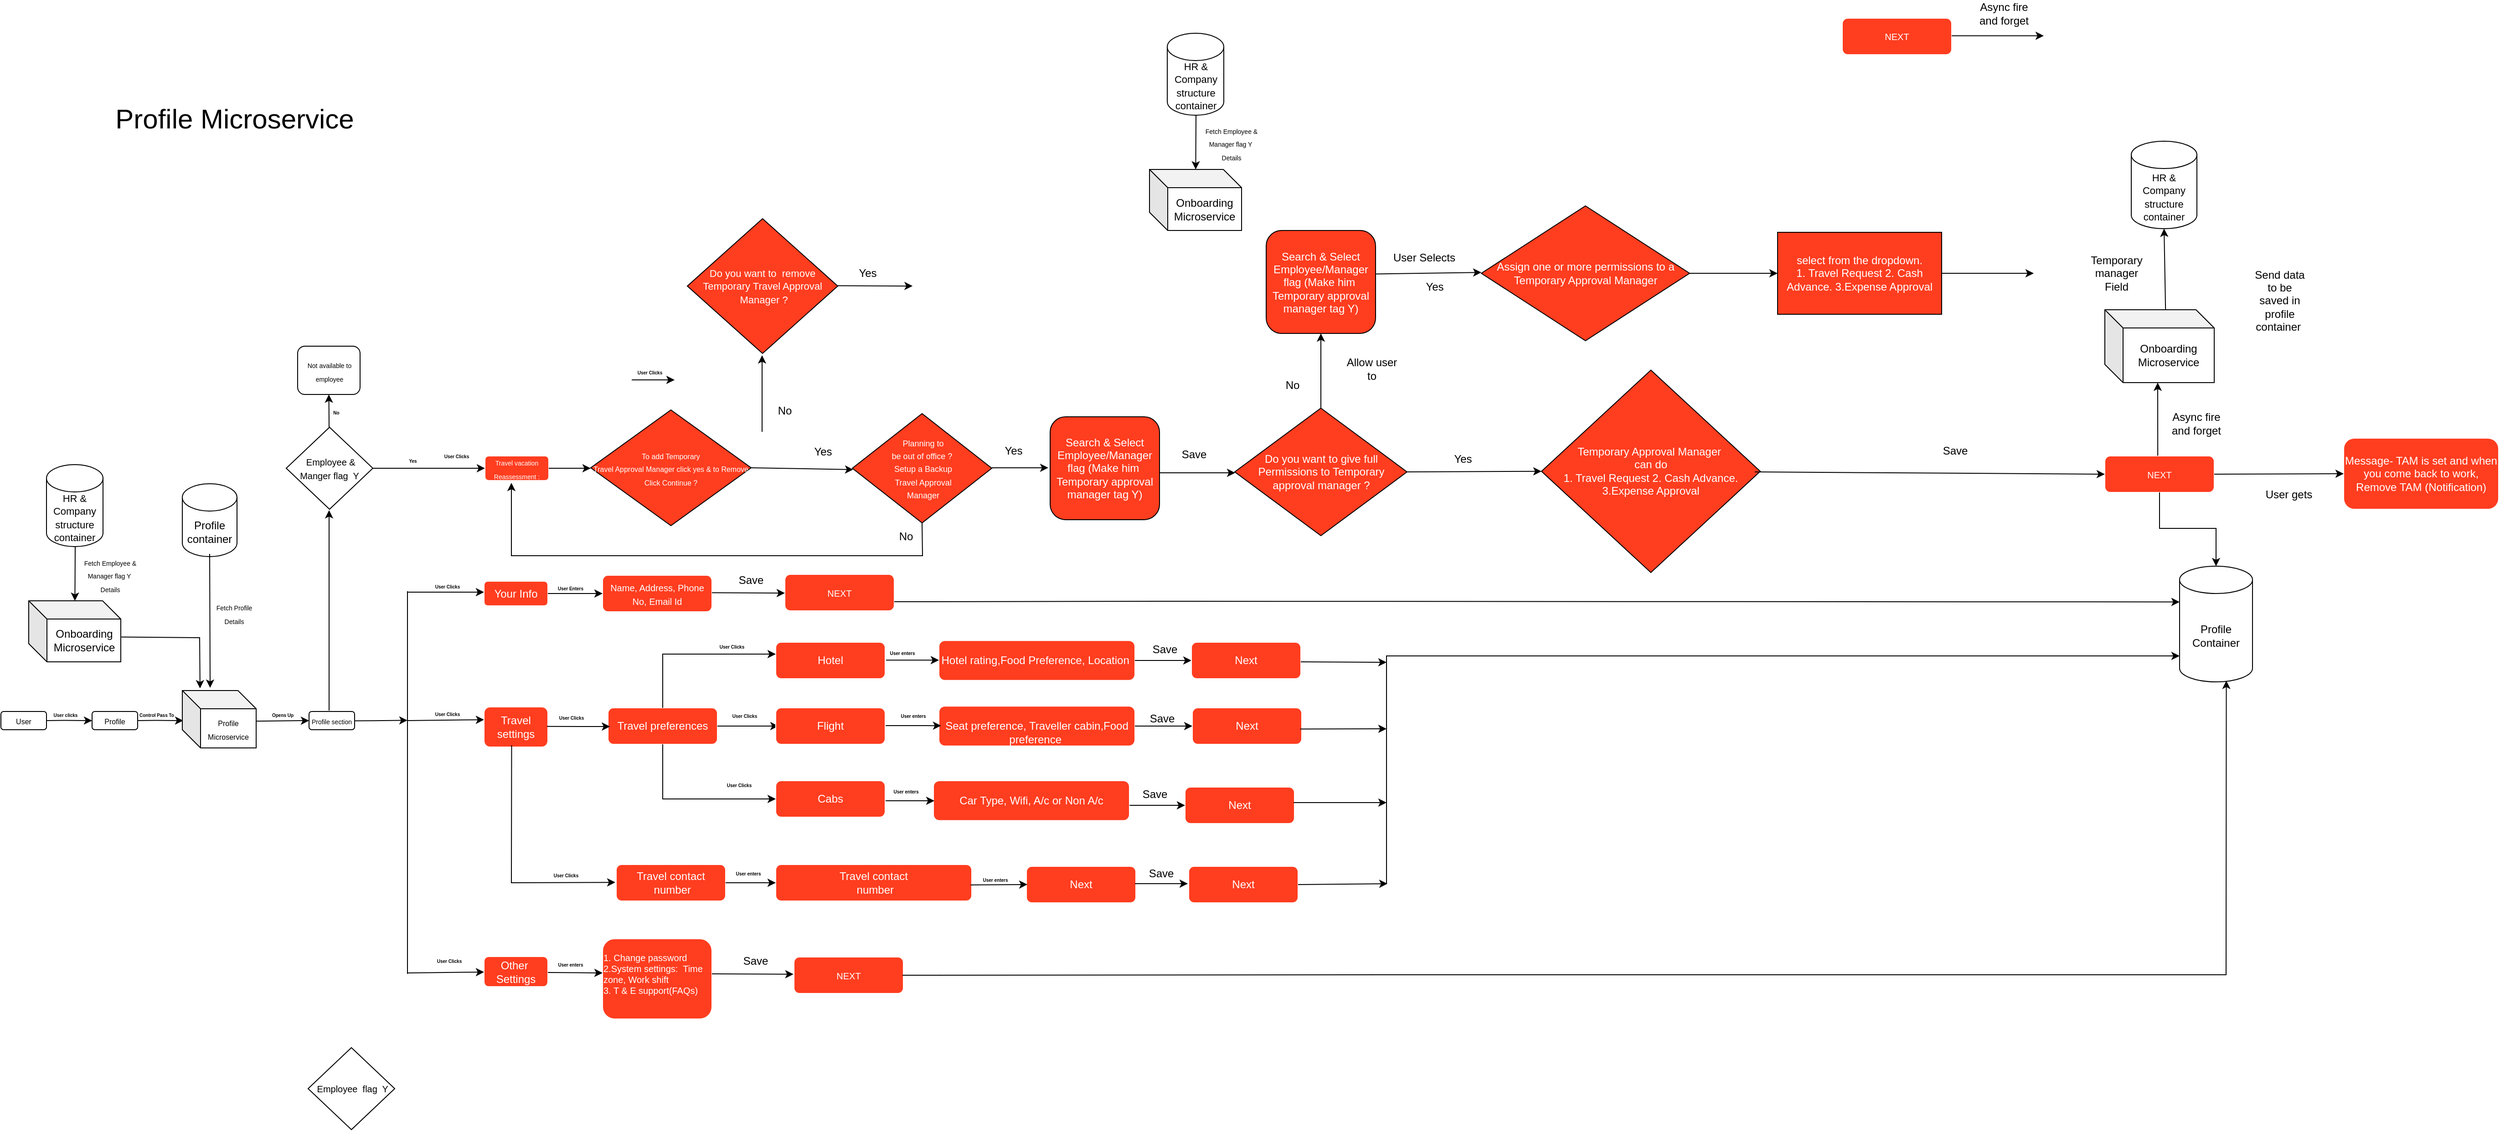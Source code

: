 <mxfile version="21.6.8" type="github">
  <diagram name="Profile Microservice" id="kIIdPjnJi_nFVVMe3VOr">
    <mxGraphModel dx="2823" dy="2486" grid="1" gridSize="10" guides="1" tooltips="1" connect="1" arrows="1" fold="1" page="1" pageScale="1" pageWidth="827" pageHeight="1169" math="0" shadow="0">
      <root>
        <mxCell id="0" />
        <mxCell id="1" parent="0" />
        <mxCell id="sCX7qENGcsBtxhSft7dQ-1" value="&lt;div style=&quot;&quot;&gt;&lt;span style=&quot;font-size: 8px; background-color: initial;&quot;&gt;User&lt;/span&gt;&lt;/div&gt;" style="rounded=1;whiteSpace=wrap;html=1;align=center;" parent="1" vertex="1">
          <mxGeometry x="20" y="721" width="50" height="20" as="geometry" />
        </mxCell>
        <mxCell id="sCX7qENGcsBtxhSft7dQ-2" value="" style="endArrow=classic;html=1;rounded=0;strokeWidth=1;" parent="1" edge="1">
          <mxGeometry width="50" height="50" relative="1" as="geometry">
            <mxPoint x="70" y="731" as="sourcePoint" />
            <mxPoint x="120" y="731" as="targetPoint" />
            <Array as="points">
              <mxPoint x="90" y="730.78" />
            </Array>
          </mxGeometry>
        </mxCell>
        <mxCell id="sCX7qENGcsBtxhSft7dQ-4" value="&lt;font style=&quot;font-size: 5px;&quot;&gt;&lt;b&gt;User clicks&lt;/b&gt;&lt;/font&gt;" style="text;html=1;strokeColor=none;fillColor=none;align=center;verticalAlign=middle;whiteSpace=wrap;rounded=0;" parent="1" vertex="1">
          <mxGeometry x="71" y="718" width="40" height="10" as="geometry" />
        </mxCell>
        <mxCell id="sCX7qENGcsBtxhSft7dQ-7" value="&lt;div style=&quot;&quot;&gt;&lt;span style=&quot;font-size: 8px;&quot;&gt;Profile&lt;/span&gt;&lt;/div&gt;" style="rounded=1;whiteSpace=wrap;html=1;align=center;" parent="1" vertex="1">
          <mxGeometry x="120" y="721" width="50" height="20" as="geometry" />
        </mxCell>
        <mxCell id="sCX7qENGcsBtxhSft7dQ-8" value="" style="endArrow=classic;html=1;rounded=0;strokeWidth=1;" parent="1" edge="1">
          <mxGeometry width="50" height="50" relative="1" as="geometry">
            <mxPoint x="170" y="731" as="sourcePoint" />
            <mxPoint x="220" y="731" as="targetPoint" />
            <Array as="points">
              <mxPoint x="190" y="730.78" />
            </Array>
          </mxGeometry>
        </mxCell>
        <mxCell id="sCX7qENGcsBtxhSft7dQ-9" value="&lt;span style=&quot;font-size: 5px;&quot;&gt;&lt;b&gt;Control Pass To&lt;/b&gt;&lt;/span&gt;" style="text;html=1;strokeColor=none;fillColor=none;align=center;verticalAlign=middle;whiteSpace=wrap;rounded=0;" parent="1" vertex="1">
          <mxGeometry x="171" y="718" width="40" height="10" as="geometry" />
        </mxCell>
        <mxCell id="sCX7qENGcsBtxhSft7dQ-11" value="&lt;font style=&quot;font-size: 8px;&quot;&gt;Profile Microservice&lt;/font&gt;" style="shape=cube;whiteSpace=wrap;html=1;boundedLbl=1;backgroundOutline=1;darkOpacity=0.05;darkOpacity2=0.1;" parent="1" vertex="1">
          <mxGeometry x="219" y="698" width="81" height="63" as="geometry" />
        </mxCell>
        <mxCell id="sCX7qENGcsBtxhSft7dQ-14" value="" style="endArrow=classic;html=1;rounded=0;strokeWidth=1;entryX=0;entryY=0.5;entryDx=0;entryDy=0;" parent="1" target="sCX7qENGcsBtxhSft7dQ-18" edge="1">
          <mxGeometry width="50" height="50" relative="1" as="geometry">
            <mxPoint x="300" y="731.57" as="sourcePoint" />
            <mxPoint x="330" y="732" as="targetPoint" />
            <Array as="points">
              <mxPoint x="320" y="731.35" />
            </Array>
          </mxGeometry>
        </mxCell>
        <mxCell id="sCX7qENGcsBtxhSft7dQ-15" value="" style="endArrow=none;html=1;rounded=0;" parent="1" edge="1">
          <mxGeometry width="50" height="50" relative="1" as="geometry">
            <mxPoint x="466" y="1009" as="sourcePoint" />
            <mxPoint x="466" y="589" as="targetPoint" />
          </mxGeometry>
        </mxCell>
        <mxCell id="sCX7qENGcsBtxhSft7dQ-18" value="&lt;div style=&quot;&quot;&gt;&lt;font style=&quot;font-size: 7px;&quot;&gt;Profile section&lt;/font&gt;&lt;/div&gt;" style="rounded=1;whiteSpace=wrap;html=1;align=center;" parent="1" vertex="1">
          <mxGeometry x="358" y="721" width="50" height="20" as="geometry" />
        </mxCell>
        <mxCell id="sCX7qENGcsBtxhSft7dQ-20" value="&lt;span style=&quot;font-size: 5px;&quot;&gt;&lt;b&gt;Opens Up&amp;nbsp;&lt;/b&gt;&lt;/span&gt;" style="text;html=1;strokeColor=none;fillColor=none;align=center;verticalAlign=middle;whiteSpace=wrap;rounded=0;" parent="1" vertex="1">
          <mxGeometry x="310" y="713" width="40" height="20" as="geometry" />
        </mxCell>
        <mxCell id="sCX7qENGcsBtxhSft7dQ-21" value="" style="endArrow=classic;html=1;rounded=0;strokeWidth=1;entryX=0;entryY=0.5;entryDx=0;entryDy=0;" parent="1" edge="1">
          <mxGeometry width="50" height="50" relative="1" as="geometry">
            <mxPoint x="408" y="731.29" as="sourcePoint" />
            <mxPoint x="466" y="730.72" as="targetPoint" />
            <Array as="points">
              <mxPoint x="428" y="731.07" />
            </Array>
          </mxGeometry>
        </mxCell>
        <mxCell id="sCX7qENGcsBtxhSft7dQ-24" value="" style="endArrow=classic;html=1;rounded=0;" parent="1" edge="1">
          <mxGeometry width="50" height="50" relative="1" as="geometry">
            <mxPoint x="466" y="590" as="sourcePoint" />
            <mxPoint x="550" y="590" as="targetPoint" />
          </mxGeometry>
        </mxCell>
        <mxCell id="sCX7qENGcsBtxhSft7dQ-25" value="" style="endArrow=classic;html=1;rounded=0;" parent="1" edge="1">
          <mxGeometry width="50" height="50" relative="1" as="geometry">
            <mxPoint x="466" y="731" as="sourcePoint" />
            <mxPoint x="550" y="730" as="targetPoint" />
          </mxGeometry>
        </mxCell>
        <mxCell id="sCX7qENGcsBtxhSft7dQ-29" value="&lt;div style=&quot;text-align: left; font-size: 10px;&quot;&gt;&lt;div style=&quot;border-color: var(--border-color);&quot;&gt;&lt;font color=&quot;#ffffff&quot;&gt;1. Change password&lt;/font&gt;&lt;/div&gt;&lt;font style=&quot;border-color: var(--border-color); text-align: center; font-size: 10px;&quot; color=&quot;#ffffff&quot;&gt;&lt;div style=&quot;border-color: var(--border-color); text-align: left;&quot;&gt;&lt;span style=&quot;border-color: var(--border-color); background-color: initial;&quot;&gt;2.System settings:&amp;nbsp; Time zone, Work shift&lt;/span&gt;&lt;/div&gt;&lt;div style=&quot;border-color: var(--border-color); text-align: left;&quot;&gt;&lt;span style=&quot;border-color: var(--border-color); background-color: initial;&quot;&gt;3. T &amp;amp; E support(FAQs)&lt;/span&gt;&lt;/div&gt;&lt;div style=&quot;border-color: var(--border-color); text-align: left;&quot;&gt;&lt;br&gt;&lt;/div&gt;&lt;/font&gt;&lt;/div&gt;" style="rounded=1;whiteSpace=wrap;html=1;fillColor=#FF3D1F;strokeColor=#FFFFFF;" parent="1" vertex="1">
          <mxGeometry x="680" y="970.5" width="120" height="88" as="geometry" />
        </mxCell>
        <mxCell id="sCX7qENGcsBtxhSft7dQ-30" value="&lt;font style=&quot;font-size: 10px;&quot; color=&quot;#ffffff&quot;&gt;Name, Address, Phone No, Email Id&lt;/font&gt;" style="rounded=1;whiteSpace=wrap;html=1;fillColor=#FF3D1F;strokeColor=#FFFFFF;" parent="1" vertex="1">
          <mxGeometry x="680" y="571.5" width="120" height="40" as="geometry" />
        </mxCell>
        <mxCell id="sCX7qENGcsBtxhSft7dQ-33" value="&lt;font color=&quot;#ffffff&quot;&gt;Your Info&lt;/font&gt;" style="rounded=1;whiteSpace=wrap;html=1;fillColor=#FF3D1F;strokeColor=#FFFFFF;" parent="1" vertex="1">
          <mxGeometry x="550" y="578" width="70" height="27" as="geometry" />
        </mxCell>
        <mxCell id="sCX7qENGcsBtxhSft7dQ-37" value="&lt;font color=&quot;#ffffff&quot;&gt;Travel settings&lt;/font&gt;" style="rounded=1;whiteSpace=wrap;html=1;fillColor=#FF3D1F;strokeColor=#FFFFFF;" parent="1" vertex="1">
          <mxGeometry x="550" y="716" width="70" height="44" as="geometry" />
        </mxCell>
        <mxCell id="sCX7qENGcsBtxhSft7dQ-38" value="&lt;font color=&quot;#ffffff&quot;&gt;Other&amp;nbsp; Settings&lt;/font&gt;" style="rounded=1;whiteSpace=wrap;html=1;fillColor=#FF3D1F;strokeColor=#FFFFFF;" parent="1" vertex="1">
          <mxGeometry x="550" y="990" width="70" height="33" as="geometry" />
        </mxCell>
        <mxCell id="sCX7qENGcsBtxhSft7dQ-42" value="&lt;font style=&quot;font-size: 10px;&quot;&gt;&amp;nbsp;Employee &amp;amp; Manger flag&amp;nbsp; Y&lt;/font&gt;" style="rhombus;whiteSpace=wrap;html=1;fillColor=#FFFFFF;" parent="1" vertex="1">
          <mxGeometry x="333" y="409" width="95" height="90" as="geometry" />
        </mxCell>
        <mxCell id="sCX7qENGcsBtxhSft7dQ-48" value="" style="endArrow=classic;html=1;rounded=0;entryX=0;entryY=0.5;entryDx=0;entryDy=0;" parent="1" target="sCX7qENGcsBtxhSft7dQ-50" edge="1">
          <mxGeometry width="50" height="50" relative="1" as="geometry">
            <mxPoint x="428" y="454" as="sourcePoint" />
            <mxPoint x="522" y="454" as="targetPoint" />
          </mxGeometry>
        </mxCell>
        <mxCell id="sCX7qENGcsBtxhSft7dQ-49" value="&lt;font color=&quot;#ffffff&quot; style=&quot;font-size: 9px;&quot;&gt;&amp;nbsp;Planning to&lt;br&gt;be out of office ?&lt;br&gt;&amp;nbsp;Setup a Backup&lt;br&gt;&amp;nbsp;Travel Approval&lt;br&gt;&amp;nbsp;Manager&lt;/font&gt;" style="rhombus;whiteSpace=wrap;html=1;fillColor=#FF3D1F;" parent="1" vertex="1">
          <mxGeometry x="954" y="394" width="153" height="120" as="geometry" />
        </mxCell>
        <mxCell id="sCX7qENGcsBtxhSft7dQ-50" value="&lt;blockquote style=&quot;margin: 0 0 0 40px; border: none; padding: 0px;&quot;&gt;&lt;/blockquote&gt;&lt;font color=&quot;#ffffff&quot; style=&quot;font-size: 7px; background-color: rgb(255, 61, 31);&quot;&gt;Travel vacation&lt;br&gt;Reassessment :&lt;/font&gt;" style="rounded=1;whiteSpace=wrap;html=1;fillColor=#FF3D1F;strokeColor=#FFFFFF;align=center;" parent="1" vertex="1">
          <mxGeometry x="551" y="440.5" width="70" height="27" as="geometry" />
        </mxCell>
        <mxCell id="sCX7qENGcsBtxhSft7dQ-53" value="&lt;font style=&quot;font-size: 5px;&quot;&gt;&lt;b&gt;No&lt;/b&gt;&lt;/font&gt;" style="text;html=1;strokeColor=none;fillColor=none;align=center;verticalAlign=middle;whiteSpace=wrap;rounded=0;" parent="1" vertex="1">
          <mxGeometry x="368" y="381" width="40" height="20" as="geometry" />
        </mxCell>
        <mxCell id="sCX7qENGcsBtxhSft7dQ-54" value="&lt;span style=&quot;font-size: 5px;&quot;&gt;&lt;b&gt;Yes&lt;/b&gt;&lt;/span&gt;" style="text;html=1;strokeColor=none;fillColor=none;align=center;verticalAlign=middle;whiteSpace=wrap;rounded=0;" parent="1" vertex="1">
          <mxGeometry x="452" y="434" width="40" height="20" as="geometry" />
        </mxCell>
        <mxCell id="sCX7qENGcsBtxhSft7dQ-57" value="&lt;div style=&quot;&quot;&gt;&lt;font style=&quot;font-size: 7px;&quot;&gt;Not available to employee&lt;/font&gt;&lt;/div&gt;" style="rounded=1;whiteSpace=wrap;html=1;align=center;" parent="1" vertex="1">
          <mxGeometry x="345.5" y="320" width="68.5" height="53" as="geometry" />
        </mxCell>
        <mxCell id="sCX7qENGcsBtxhSft7dQ-58" value="&lt;span style=&quot;font-size: 5px;&quot;&gt;&lt;b&gt;User Clicks&lt;/b&gt;&lt;/span&gt;" style="text;html=1;strokeColor=none;fillColor=none;align=center;verticalAlign=middle;whiteSpace=wrap;rounded=0;" parent="1" vertex="1">
          <mxGeometry x="490" y="712" width="40" height="20" as="geometry" />
        </mxCell>
        <mxCell id="sCX7qENGcsBtxhSft7dQ-59" value="&lt;span style=&quot;font-size: 5px;&quot;&gt;&lt;b&gt;User Clicks&lt;/b&gt;&lt;/span&gt;" style="text;html=1;strokeColor=none;fillColor=none;align=center;verticalAlign=middle;whiteSpace=wrap;rounded=0;" parent="1" vertex="1">
          <mxGeometry x="492" y="980" width="40" height="26" as="geometry" />
        </mxCell>
        <mxCell id="sCX7qENGcsBtxhSft7dQ-60" value="" style="endArrow=classic;html=1;rounded=0;entryX=0;entryY=0.5;entryDx=0;entryDy=0;" parent="1" target="sCX7qENGcsBtxhSft7dQ-30" edge="1">
          <mxGeometry width="50" height="50" relative="1" as="geometry">
            <mxPoint x="620" y="591.5" as="sourcePoint" />
            <mxPoint x="670" y="541.5" as="targetPoint" />
          </mxGeometry>
        </mxCell>
        <mxCell id="sCX7qENGcsBtxhSft7dQ-61" value="&lt;span style=&quot;font-size: 5px;&quot;&gt;&lt;b&gt;User Enters&lt;/b&gt;&lt;/span&gt;" style="text;html=1;strokeColor=none;fillColor=none;align=center;verticalAlign=middle;whiteSpace=wrap;rounded=0;" parent="1" vertex="1">
          <mxGeometry x="625" y="573.5" width="40" height="20" as="geometry" />
        </mxCell>
        <mxCell id="sCX7qENGcsBtxhSft7dQ-66" value="" style="endArrow=classic;html=1;rounded=0;entryX=0;entryY=0.5;entryDx=0;entryDy=0;" parent="1" edge="1">
          <mxGeometry width="50" height="50" relative="1" as="geometry">
            <mxPoint x="620" y="1007.5" as="sourcePoint" />
            <mxPoint x="680" y="1008" as="targetPoint" />
          </mxGeometry>
        </mxCell>
        <mxCell id="sCX7qENGcsBtxhSft7dQ-70" value="Profile container" style="shape=cylinder3;whiteSpace=wrap;html=1;boundedLbl=1;backgroundOutline=1;size=15;" parent="1" vertex="1">
          <mxGeometry x="219" y="471" width="60" height="80" as="geometry" />
        </mxCell>
        <mxCell id="sCX7qENGcsBtxhSft7dQ-71" value="" style="endArrow=classic;html=1;rounded=0;entryX=0;entryY=0;entryDx=30.5;entryDy=0;entryPerimeter=0;exitX=0.5;exitY=1;exitDx=0;exitDy=0;exitPerimeter=0;" parent="1" edge="1">
          <mxGeometry width="50" height="50" relative="1" as="geometry">
            <mxPoint x="249" y="548" as="sourcePoint" />
            <mxPoint x="249.5" y="695" as="targetPoint" />
          </mxGeometry>
        </mxCell>
        <mxCell id="sCX7qENGcsBtxhSft7dQ-72" value="&lt;font style=&quot;font-size: 7px;&quot;&gt;Fetch Profile Details&lt;/font&gt;" style="text;html=1;strokeColor=none;fillColor=none;align=center;verticalAlign=middle;whiteSpace=wrap;rounded=0;" parent="1" vertex="1">
          <mxGeometry x="246" y="599.5" width="60" height="27.5" as="geometry" />
        </mxCell>
        <mxCell id="sCX7qENGcsBtxhSft7dQ-78" value="&lt;font color=&quot;#ffffff&quot;&gt;Travel contact &lt;br&gt;&amp;nbsp;number&lt;/font&gt;" style="rounded=1;whiteSpace=wrap;html=1;fillColor=#FF3D1F;strokeColor=#FFFFFF;" parent="1" vertex="1">
          <mxGeometry x="695" y="889" width="120" height="40" as="geometry" />
        </mxCell>
        <mxCell id="sCX7qENGcsBtxhSft7dQ-85" value="&lt;span style=&quot;font-size: 5px;&quot;&gt;&lt;b&gt;User Clicks&lt;/b&gt;&lt;/span&gt;" style="text;html=1;strokeColor=none;fillColor=none;align=center;verticalAlign=middle;whiteSpace=wrap;rounded=0;" parent="1" vertex="1">
          <mxGeometry x="490" y="571.5" width="40" height="20" as="geometry" />
        </mxCell>
        <mxCell id="sCX7qENGcsBtxhSft7dQ-87" value="&lt;span style=&quot;font-size: 5px;&quot;&gt;&lt;b&gt;User Clicks&lt;/b&gt;&lt;/span&gt;" style="text;html=1;strokeColor=none;fillColor=none;align=center;verticalAlign=middle;whiteSpace=wrap;rounded=0;" parent="1" vertex="1">
          <mxGeometry x="620" y="889" width="40" height="20" as="geometry" />
        </mxCell>
        <mxCell id="sCX7qENGcsBtxhSft7dQ-90" value="&lt;span style=&quot;font-size: 5px;&quot;&gt;&lt;b&gt;User enters&lt;/b&gt;&lt;/span&gt;" style="text;html=1;strokeColor=none;fillColor=none;align=center;verticalAlign=middle;whiteSpace=wrap;rounded=0;" parent="1" vertex="1">
          <mxGeometry x="625" y="983.5" width="40" height="26" as="geometry" />
        </mxCell>
        <mxCell id="sCX7qENGcsBtxhSft7dQ-94" value="&lt;font color=&quot;#ffffff&quot;&gt;Travel contact &lt;br&gt;&amp;nbsp;number&lt;/font&gt;" style="rounded=1;whiteSpace=wrap;html=1;fillColor=#FF3D1F;strokeColor=#FFFFFF;" parent="1" vertex="1">
          <mxGeometry x="870" y="889" width="215" height="40" as="geometry" />
        </mxCell>
        <mxCell id="sCX7qENGcsBtxhSft7dQ-95" value="" style="endArrow=classic;html=1;rounded=0;entryX=-0.014;entryY=0.489;entryDx=0;entryDy=0;entryPerimeter=0;exitX=0.432;exitY=0.955;exitDx=0;exitDy=0;exitPerimeter=0;" parent="1" source="sCX7qENGcsBtxhSft7dQ-37" edge="1">
          <mxGeometry width="50" height="50" relative="1" as="geometry">
            <mxPoint x="603" y="908.56" as="sourcePoint" />
            <mxPoint x="694" y="908.56" as="targetPoint" />
            <Array as="points">
              <mxPoint x="580" y="909" />
            </Array>
          </mxGeometry>
        </mxCell>
        <mxCell id="sCX7qENGcsBtxhSft7dQ-97" value="" style="endArrow=classic;html=1;rounded=0;entryX=0;entryY=0.5;entryDx=0;entryDy=0;" parent="1" target="sCX7qENGcsBtxhSft7dQ-94" edge="1">
          <mxGeometry width="50" height="50" relative="1" as="geometry">
            <mxPoint x="815" y="909" as="sourcePoint" />
            <mxPoint x="865" y="859" as="targetPoint" />
          </mxGeometry>
        </mxCell>
        <mxCell id="sCX7qENGcsBtxhSft7dQ-100" value="&lt;span style=&quot;font-size: 5px;&quot;&gt;&lt;b&gt;User enters&lt;/b&gt;&lt;/span&gt;" style="text;html=1;strokeColor=none;fillColor=none;align=center;verticalAlign=middle;whiteSpace=wrap;rounded=0;" parent="1" vertex="1">
          <mxGeometry x="820" y="887" width="40" height="20" as="geometry" />
        </mxCell>
        <mxCell id="sCX7qENGcsBtxhSft7dQ-104" value="&lt;font color=&quot;#ffffff&quot;&gt;Next&lt;/font&gt;" style="rounded=1;whiteSpace=wrap;html=1;fillColor=#FF3D1F;strokeColor=#FFFFFF;" parent="1" vertex="1">
          <mxGeometry x="1145" y="891" width="120" height="40" as="geometry" />
        </mxCell>
        <mxCell id="sCX7qENGcsBtxhSft7dQ-105" value="&lt;font color=&quot;#ffffff&quot;&gt;&lt;span style=&quot;font-size: 10px;&quot;&gt;NEXT&lt;/span&gt;&lt;/font&gt;" style="rounded=1;whiteSpace=wrap;html=1;fillColor=#FF3D1F;strokeColor=#FFFFFF;" parent="1" vertex="1">
          <mxGeometry x="880" y="570.5" width="120" height="40" as="geometry" />
        </mxCell>
        <mxCell id="sCX7qENGcsBtxhSft7dQ-106" value="" style="endArrow=classic;html=1;rounded=0;exitX=1.013;exitY=0.516;exitDx=0;exitDy=0;exitPerimeter=0;" parent="1" edge="1">
          <mxGeometry width="50" height="50" relative="1" as="geometry">
            <mxPoint x="800" y="590.62" as="sourcePoint" />
            <mxPoint x="880" y="591" as="targetPoint" />
          </mxGeometry>
        </mxCell>
        <mxCell id="sCX7qENGcsBtxhSft7dQ-114" value="&lt;span style=&quot;font-size: 5px;&quot;&gt;&lt;b&gt;User enters&lt;/b&gt;&lt;/span&gt;" style="text;html=1;strokeColor=none;fillColor=none;align=center;verticalAlign=middle;whiteSpace=wrap;rounded=0;" parent="1" vertex="1">
          <mxGeometry x="1091" y="893.5" width="40" height="20" as="geometry" />
        </mxCell>
        <mxCell id="sCX7qENGcsBtxhSft7dQ-115" value="" style="endArrow=classic;html=1;rounded=0;entryX=0;entryY=0.5;entryDx=0;entryDy=0;exitX=0.994;exitY=0.558;exitDx=0;exitDy=0;exitPerimeter=0;" parent="1" source="sCX7qENGcsBtxhSft7dQ-94" edge="1">
          <mxGeometry width="50" height="50" relative="1" as="geometry">
            <mxPoint x="1091" y="910.92" as="sourcePoint" />
            <mxPoint x="1146" y="910.92" as="targetPoint" />
          </mxGeometry>
        </mxCell>
        <mxCell id="sCX7qENGcsBtxhSft7dQ-116" value="Profile Container" style="shape=cylinder3;whiteSpace=wrap;html=1;boundedLbl=1;backgroundOutline=1;size=15;" parent="1" vertex="1">
          <mxGeometry x="2410" y="561.5" width="80" height="127" as="geometry" />
        </mxCell>
        <mxCell id="sCX7qENGcsBtxhSft7dQ-118" value="&lt;font color=&quot;#ffffff&quot;&gt;&lt;span style=&quot;font-size: 10px;&quot;&gt;NEXT&lt;/span&gt;&lt;/font&gt;" style="rounded=1;whiteSpace=wrap;html=1;fillColor=#FF3D1F;strokeColor=#FFFFFF;" parent="1" vertex="1">
          <mxGeometry x="890" y="990.5" width="120" height="40" as="geometry" />
        </mxCell>
        <mxCell id="sCX7qENGcsBtxhSft7dQ-121" value="" style="endArrow=classic;html=1;rounded=0;entryX=-0.005;entryY=0.347;entryDx=0;entryDy=0;entryPerimeter=0;" parent="1" edge="1">
          <mxGeometry width="50" height="50" relative="1" as="geometry">
            <mxPoint x="800" y="1009" as="sourcePoint" />
            <mxPoint x="889.4" y="1009.38" as="targetPoint" />
          </mxGeometry>
        </mxCell>
        <mxCell id="sCX7qENGcsBtxhSft7dQ-125" value="" style="endArrow=classic;html=1;rounded=0;exitX=1;exitY=0.75;exitDx=0;exitDy=0;entryX=0;entryY=0;entryDx=0;entryDy=39.25;entryPerimeter=0;" parent="1" source="sCX7qENGcsBtxhSft7dQ-105" edge="1" target="sCX7qENGcsBtxhSft7dQ-116">
          <mxGeometry width="50" height="50" relative="1" as="geometry">
            <mxPoint x="1000" y="591.5" as="sourcePoint" />
            <mxPoint x="1500" y="280" as="targetPoint" />
            <Array as="points">
              <mxPoint x="1320" y="600" />
            </Array>
          </mxGeometry>
        </mxCell>
        <mxCell id="sCX7qENGcsBtxhSft7dQ-127" value="" style="endArrow=classic;html=1;rounded=0;" parent="1" edge="1">
          <mxGeometry width="50" height="50" relative="1" as="geometry">
            <mxPoint x="1264" y="910" as="sourcePoint" />
            <mxPoint x="1322" y="910" as="targetPoint" />
          </mxGeometry>
        </mxCell>
        <mxCell id="sCX7qENGcsBtxhSft7dQ-129" value="" style="endArrow=classic;html=1;rounded=0;entryX=0.641;entryY=0.99;entryDx=0;entryDy=0;entryPerimeter=0;" parent="1" target="sCX7qENGcsBtxhSft7dQ-116" edge="1">
          <mxGeometry width="50" height="50" relative="1" as="geometry">
            <mxPoint x="1009" y="1010.5" as="sourcePoint" />
            <mxPoint x="1400" y="1010" as="targetPoint" />
            <Array as="points">
              <mxPoint x="1540" y="1010" />
              <mxPoint x="2461" y="1010" />
            </Array>
          </mxGeometry>
        </mxCell>
        <mxCell id="sCX7qENGcsBtxhSft7dQ-133" value="Send data to be saved in profile container&amp;nbsp;" style="text;html=1;strokeColor=none;fillColor=none;align=center;verticalAlign=middle;whiteSpace=wrap;rounded=0;" parent="1" vertex="1">
          <mxGeometry x="2490" y="255" width="60" height="30" as="geometry" />
        </mxCell>
        <mxCell id="sCX7qENGcsBtxhSft7dQ-136" value="" style="endArrow=classic;html=1;rounded=0;entryX=0;entryY=0.5;entryDx=0;entryDy=0;exitX=1;exitY=0.5;exitDx=0;exitDy=0;" parent="1" edge="1" source="08Io56GUBInTMvae3-mh-37">
          <mxGeometry width="50" height="50" relative="1" as="geometry">
            <mxPoint x="895" y="455" as="sourcePoint" />
            <mxPoint x="955" y="455.5" as="targetPoint" />
          </mxGeometry>
        </mxCell>
        <mxCell id="sCX7qENGcsBtxhSft7dQ-138" value="" style="endArrow=classic;html=1;rounded=0;entryX=0.5;entryY=1;entryDx=0;entryDy=0;" parent="1" target="sCX7qENGcsBtxhSft7dQ-57" edge="1">
          <mxGeometry width="50" height="50" relative="1" as="geometry">
            <mxPoint x="380" y="409" as="sourcePoint" />
            <mxPoint x="430" y="359" as="targetPoint" />
          </mxGeometry>
        </mxCell>
        <mxCell id="sCX7qENGcsBtxhSft7dQ-139" value="" style="endArrow=classic;html=1;rounded=0;" parent="1" edge="1">
          <mxGeometry width="50" height="50" relative="1" as="geometry">
            <mxPoint x="380" y="720" as="sourcePoint" />
            <mxPoint x="380" y="500" as="targetPoint" />
          </mxGeometry>
        </mxCell>
        <mxCell id="sCX7qENGcsBtxhSft7dQ-147" value="" style="endArrow=classic;html=1;rounded=0;" parent="1" edge="1">
          <mxGeometry width="50" height="50" relative="1" as="geometry">
            <mxPoint x="1107" y="453.49" as="sourcePoint" />
            <mxPoint x="1169" y="453.49" as="targetPoint" />
          </mxGeometry>
        </mxCell>
        <mxCell id="sCX7qENGcsBtxhSft7dQ-148" value="&lt;font color=&quot;#ffffff&quot;&gt;&lt;span style=&quot;font-size: 10px;&quot;&gt;NEXT&lt;/span&gt;&lt;/font&gt;" style="rounded=1;whiteSpace=wrap;html=1;fillColor=#FF3D1F;strokeColor=#FFFFFF;" parent="1" vertex="1">
          <mxGeometry x="2328" y="440.5" width="120" height="40" as="geometry" />
        </mxCell>
        <mxCell id="sCX7qENGcsBtxhSft7dQ-149" value="&lt;font color=&quot;#ffffff&quot; style=&quot;background-color: rgb(255, 61, 31);&quot;&gt;Search &amp;amp; Select Employee/Manager flag (Make him&amp;nbsp; Temporary approval manager tag Y)&lt;/font&gt;" style="rounded=1;whiteSpace=wrap;html=1;fillColor=#FF3D1F;" parent="1" vertex="1">
          <mxGeometry x="1171" y="397.5" width="120" height="113" as="geometry" />
        </mxCell>
        <mxCell id="sCX7qENGcsBtxhSft7dQ-159" value="Yes" style="text;html=1;strokeColor=none;fillColor=none;align=center;verticalAlign=middle;whiteSpace=wrap;rounded=0;" parent="1" vertex="1">
          <mxGeometry x="1101" y="420" width="60" height="30" as="geometry" />
        </mxCell>
        <mxCell id="sCX7qENGcsBtxhSft7dQ-165" value="" style="endArrow=classic;html=1;rounded=0;" parent="1" edge="1">
          <mxGeometry width="50" height="50" relative="1" as="geometry">
            <mxPoint x="1291" y="459" as="sourcePoint" />
            <mxPoint x="1374" y="459" as="targetPoint" />
          </mxGeometry>
        </mxCell>
        <mxCell id="sCX7qENGcsBtxhSft7dQ-167" value="Save" style="text;html=1;strokeColor=none;fillColor=none;align=center;verticalAlign=middle;whiteSpace=wrap;rounded=0;" parent="1" vertex="1">
          <mxGeometry x="1299" y="424" width="60" height="30" as="geometry" />
        </mxCell>
        <mxCell id="sCX7qENGcsBtxhSft7dQ-174" value="Temporary manager Field" style="text;html=1;strokeColor=none;fillColor=none;align=center;verticalAlign=middle;whiteSpace=wrap;rounded=0;" parent="1" vertex="1">
          <mxGeometry x="2311" y="225" width="60" height="30" as="geometry" />
        </mxCell>
        <mxCell id="sCX7qENGcsBtxhSft7dQ-175" value="Onboarding Microservice" style="shape=cube;whiteSpace=wrap;html=1;boundedLbl=1;backgroundOutline=1;darkOpacity=0.05;darkOpacity2=0.1;" parent="1" vertex="1">
          <mxGeometry x="2328" y="280" width="120" height="80" as="geometry" />
        </mxCell>
        <mxCell id="sCX7qENGcsBtxhSft7dQ-176" value="Async fire and forget" style="text;html=1;strokeColor=none;fillColor=none;align=center;verticalAlign=middle;whiteSpace=wrap;rounded=0;" parent="1" vertex="1">
          <mxGeometry x="2391" y="390" width="75" height="30" as="geometry" />
        </mxCell>
        <mxCell id="sCX7qENGcsBtxhSft7dQ-177" value="" style="endArrow=classic;html=1;rounded=0;exitX=0.555;exitY=-0.002;exitDx=0;exitDy=0;exitPerimeter=0;entryX=0.5;entryY=1;entryDx=0;entryDy=0;entryPerimeter=0;" parent="1" source="sCX7qENGcsBtxhSft7dQ-175" edge="1" target="sCX7qENGcsBtxhSft7dQ-180">
          <mxGeometry width="50" height="50" relative="1" as="geometry">
            <mxPoint x="2288" y="146" as="sourcePoint" />
            <mxPoint x="2382" y="200" as="targetPoint" />
          </mxGeometry>
        </mxCell>
        <mxCell id="sCX7qENGcsBtxhSft7dQ-179" value="" style="endArrow=classic;html=1;rounded=0;exitX=0.484;exitY=-0.007;exitDx=0;exitDy=0;exitPerimeter=0;" parent="1" source="sCX7qENGcsBtxhSft7dQ-148" edge="1">
          <mxGeometry width="50" height="50" relative="1" as="geometry">
            <mxPoint x="2388" y="440.5" as="sourcePoint" />
            <mxPoint x="2386" y="360" as="targetPoint" />
          </mxGeometry>
        </mxCell>
        <mxCell id="sCX7qENGcsBtxhSft7dQ-180" value="&lt;font style=&quot;font-size: 11px;&quot;&gt;HR &amp;amp; Company structure container&lt;/font&gt;" style="shape=cylinder3;whiteSpace=wrap;html=1;boundedLbl=1;backgroundOutline=1;size=15;" parent="1" vertex="1">
          <mxGeometry x="2357" y="95" width="72" height="96" as="geometry" />
        </mxCell>
        <mxCell id="P8ak96mhny76IhVilgOm-1" value="&lt;font style=&quot;font-size: 11px;&quot;&gt;HR &amp;amp; Company structure container&lt;/font&gt;" style="shape=cylinder3;whiteSpace=wrap;html=1;boundedLbl=1;backgroundOutline=1;size=15;" parent="1" vertex="1">
          <mxGeometry x="70" y="450" width="62" height="90" as="geometry" />
        </mxCell>
        <mxCell id="P8ak96mhny76IhVilgOm-2" value="Onboarding Microservice" style="shape=cube;whiteSpace=wrap;html=1;boundedLbl=1;backgroundOutline=1;darkOpacity=0.05;darkOpacity2=0.1;" parent="1" vertex="1">
          <mxGeometry x="50.5" y="599.5" width="101" height="67" as="geometry" />
        </mxCell>
        <mxCell id="P8ak96mhny76IhVilgOm-6" value="" style="endArrow=classic;html=1;rounded=0;exitX=1.006;exitY=0.593;exitDx=0;exitDy=0;exitPerimeter=0;entryX=0.24;entryY=-0.038;entryDx=0;entryDy=0;entryPerimeter=0;" parent="1" source="P8ak96mhny76IhVilgOm-2" target="sCX7qENGcsBtxhSft7dQ-11" edge="1">
          <mxGeometry width="50" height="50" relative="1" as="geometry">
            <mxPoint x="161" y="691.5" as="sourcePoint" />
            <mxPoint x="211" y="641.5" as="targetPoint" />
            <Array as="points">
              <mxPoint x="238" y="640" />
            </Array>
          </mxGeometry>
        </mxCell>
        <mxCell id="P8ak96mhny76IhVilgOm-7" value="" style="endArrow=classic;html=1;rounded=0;" parent="1" target="P8ak96mhny76IhVilgOm-2" edge="1">
          <mxGeometry width="50" height="50" relative="1" as="geometry">
            <mxPoint x="101.5" y="540" as="sourcePoint" />
            <mxPoint x="151.5" y="490" as="targetPoint" />
          </mxGeometry>
        </mxCell>
        <mxCell id="P8ak96mhny76IhVilgOm-8" value="&lt;font style=&quot;font-size: 7px;&quot;&gt;Fetch Employee &amp;amp; Manager flag Y&amp;nbsp; Details&lt;/font&gt;" style="text;html=1;strokeColor=none;fillColor=none;align=center;verticalAlign=middle;whiteSpace=wrap;rounded=0;" parent="1" vertex="1">
          <mxGeometry x="110" y="557" width="60" height="27.5" as="geometry" />
        </mxCell>
        <mxCell id="P8ak96mhny76IhVilgOm-10" value="" style="endArrow=classic;html=1;rounded=0;" parent="1" edge="1">
          <mxGeometry width="50" height="50" relative="1" as="geometry">
            <mxPoint x="466" y="1008" as="sourcePoint" />
            <mxPoint x="550" y="1007" as="targetPoint" />
          </mxGeometry>
        </mxCell>
        <mxCell id="P8ak96mhny76IhVilgOm-11" value="&lt;div style=&quot;&quot;&gt;&lt;font color=&quot;#ffffff&quot;&gt;&lt;span style=&quot;font-size: 12px;&quot;&gt;&lt;br&gt;&lt;/span&gt;&lt;/font&gt;&lt;/div&gt;&lt;font color=&quot;#ffffff&quot;&gt;&lt;div style=&quot;&quot;&gt;Seat preference, Traveller cabin,Food preference&amp;nbsp;&lt;/div&gt;&lt;/font&gt;" style="rounded=1;whiteSpace=wrap;html=1;fillColor=#FF3D1F;strokeColor=#FFFFFF;align=center;" parent="1" vertex="1">
          <mxGeometry x="1049" y="715.13" width="215" height="43.75" as="geometry" />
        </mxCell>
        <mxCell id="P8ak96mhny76IhVilgOm-12" value="&lt;font color=&quot;#ffffff&quot;&gt;Travel preferences&lt;/font&gt;" style="rounded=1;whiteSpace=wrap;html=1;fillColor=#FF3D1F;strokeColor=#FFFFFF;" parent="1" vertex="1">
          <mxGeometry x="686" y="717" width="120" height="40" as="geometry" />
        </mxCell>
        <mxCell id="P8ak96mhny76IhVilgOm-13" value="&lt;span style=&quot;font-size: 5px;&quot;&gt;&lt;b&gt;User enters&lt;/b&gt;&lt;/span&gt;" style="text;html=1;strokeColor=none;fillColor=none;align=center;verticalAlign=middle;whiteSpace=wrap;rounded=0;" parent="1" vertex="1">
          <mxGeometry x="1001" y="713.5" width="40" height="20" as="geometry" />
        </mxCell>
        <mxCell id="P8ak96mhny76IhVilgOm-14" value="" style="endArrow=classic;html=1;rounded=0;entryX=0;entryY=0.5;entryDx=0;entryDy=0;exitX=1;exitY=0.5;exitDx=0;exitDy=0;" parent="1" source="P8ak96mhny76IhVilgOm-12" edge="1">
          <mxGeometry width="50" height="50" relative="1" as="geometry">
            <mxPoint x="818" y="737" as="sourcePoint" />
            <mxPoint x="873" y="737" as="targetPoint" />
          </mxGeometry>
        </mxCell>
        <mxCell id="P8ak96mhny76IhVilgOm-15" value="&lt;font color=&quot;#ffffff&quot;&gt;Next&lt;/font&gt;" style="rounded=1;whiteSpace=wrap;html=1;fillColor=#FF3D1F;strokeColor=#FFFFFF;" parent="1" vertex="1">
          <mxGeometry x="1327" y="717" width="120" height="40" as="geometry" />
        </mxCell>
        <mxCell id="P8ak96mhny76IhVilgOm-17" value="" style="endArrow=classic;html=1;rounded=0;entryX=0;entryY=0.5;entryDx=0;entryDy=0;exitX=0.996;exitY=0.616;exitDx=0;exitDy=0;exitPerimeter=0;" parent="1" edge="1">
          <mxGeometry width="50" height="50" relative="1" as="geometry">
            <mxPoint x="990.57" y="736.52" as="sourcePoint" />
            <mxPoint x="1051.43" y="736.57" as="targetPoint" />
          </mxGeometry>
        </mxCell>
        <mxCell id="P8ak96mhny76IhVilgOm-18" value="" style="endArrow=classic;html=1;rounded=0;exitX=1;exitY=0.5;exitDx=0;exitDy=0;entryX=0;entryY=0.5;entryDx=0;entryDy=0;" parent="1" source="P8ak96mhny76IhVilgOm-11" target="P8ak96mhny76IhVilgOm-15" edge="1">
          <mxGeometry width="50" height="50" relative="1" as="geometry">
            <mxPoint x="1268" y="733.5" as="sourcePoint" />
            <mxPoint x="1326" y="733.5" as="targetPoint" />
          </mxGeometry>
        </mxCell>
        <mxCell id="P8ak96mhny76IhVilgOm-19" value="&lt;font color=&quot;#ffffff&quot;&gt;Car Type, Wifi, A/c or Non A/c&lt;/font&gt;" style="rounded=1;whiteSpace=wrap;html=1;fillColor=#FF3D1F;strokeColor=#FFFFFF;align=center;" parent="1" vertex="1">
          <mxGeometry x="1043" y="797" width="215" height="43.75" as="geometry" />
        </mxCell>
        <mxCell id="P8ak96mhny76IhVilgOm-21" value="&lt;span style=&quot;font-size: 5px;&quot;&gt;&lt;b&gt;User enters&lt;/b&gt;&lt;/span&gt;" style="text;html=1;strokeColor=none;fillColor=none;align=center;verticalAlign=middle;whiteSpace=wrap;rounded=0;" parent="1" vertex="1">
          <mxGeometry x="993" y="797" width="40" height="20" as="geometry" />
        </mxCell>
        <mxCell id="P8ak96mhny76IhVilgOm-22" value="" style="endArrow=classic;html=1;rounded=0;entryX=0;entryY=0.5;entryDx=0;entryDy=0;" parent="1" edge="1">
          <mxGeometry width="50" height="50" relative="1" as="geometry">
            <mxPoint x="989" y="819" as="sourcePoint" />
            <mxPoint x="1044" y="819" as="targetPoint" />
          </mxGeometry>
        </mxCell>
        <mxCell id="P8ak96mhny76IhVilgOm-23" value="&lt;font color=&quot;#ffffff&quot;&gt;Next&lt;/font&gt;" style="rounded=1;whiteSpace=wrap;html=1;fillColor=#FF3D1F;strokeColor=#FFFFFF;" parent="1" vertex="1">
          <mxGeometry x="1319" y="804" width="120" height="40" as="geometry" />
        </mxCell>
        <mxCell id="P8ak96mhny76IhVilgOm-25" value="" style="endArrow=classic;html=1;rounded=0;entryX=0;entryY=0.5;entryDx=0;entryDy=0;exitX=0.996;exitY=0.616;exitDx=0;exitDy=0;exitPerimeter=0;" parent="1" target="P8ak96mhny76IhVilgOm-23" edge="1">
          <mxGeometry width="50" height="50" relative="1" as="geometry">
            <mxPoint x="1258.14" y="823.95" as="sourcePoint" />
            <mxPoint x="1315" y="823.8" as="targetPoint" />
          </mxGeometry>
        </mxCell>
        <mxCell id="P8ak96mhny76IhVilgOm-26" value="" style="endArrow=classic;html=1;rounded=0;" parent="1" edge="1">
          <mxGeometry width="50" height="50" relative="1" as="geometry">
            <mxPoint x="1438" y="821" as="sourcePoint" />
            <mxPoint x="1540" y="821" as="targetPoint" />
          </mxGeometry>
        </mxCell>
        <mxCell id="P8ak96mhny76IhVilgOm-27" value="&lt;font color=&quot;#ffffff&quot;&gt;Flight&lt;/font&gt;" style="rounded=1;whiteSpace=wrap;html=1;fillColor=#FF3D1F;strokeColor=#FFFFFF;" parent="1" vertex="1">
          <mxGeometry x="870" y="717" width="120" height="40" as="geometry" />
        </mxCell>
        <mxCell id="P8ak96mhny76IhVilgOm-28" value="&lt;font color=&quot;#ffffff&quot;&gt;Cabs&lt;/font&gt;" style="rounded=1;whiteSpace=wrap;html=1;fillColor=#FF3D1F;strokeColor=#FFFFFF;" parent="1" vertex="1">
          <mxGeometry x="870" y="797" width="120" height="40" as="geometry" />
        </mxCell>
        <mxCell id="P8ak96mhny76IhVilgOm-29" value="&lt;font color=&quot;#ffffff&quot;&gt;Hotel&lt;/font&gt;" style="rounded=1;whiteSpace=wrap;html=1;fillColor=#FF3D1F;strokeColor=#FFFFFF;" parent="1" vertex="1">
          <mxGeometry x="870" y="645" width="120" height="40" as="geometry" />
        </mxCell>
        <mxCell id="P8ak96mhny76IhVilgOm-30" value="&lt;span style=&quot;font-size: 5px;&quot;&gt;&lt;b&gt;User Clicks&lt;/b&gt;&lt;/span&gt;" style="text;html=1;strokeColor=none;fillColor=none;align=center;verticalAlign=middle;whiteSpace=wrap;rounded=0;" parent="1" vertex="1">
          <mxGeometry x="816" y="713.5" width="40" height="20" as="geometry" />
        </mxCell>
        <mxCell id="P8ak96mhny76IhVilgOm-35" value="" style="endArrow=classic;html=1;rounded=0;exitX=0.5;exitY=0;exitDx=0;exitDy=0;" parent="1" source="P8ak96mhny76IhVilgOm-12" edge="1">
          <mxGeometry width="50" height="50" relative="1" as="geometry">
            <mxPoint x="776" y="658" as="sourcePoint" />
            <mxPoint x="870" y="658" as="targetPoint" />
            <Array as="points">
              <mxPoint x="746" y="658" />
            </Array>
          </mxGeometry>
        </mxCell>
        <mxCell id="P8ak96mhny76IhVilgOm-36" value="" style="endArrow=classic;html=1;rounded=0;exitX=0.5;exitY=1;exitDx=0;exitDy=0;" parent="1" source="P8ak96mhny76IhVilgOm-12" edge="1">
          <mxGeometry width="50" height="50" relative="1" as="geometry">
            <mxPoint x="820" y="867" as="sourcePoint" />
            <mxPoint x="870" y="817" as="targetPoint" />
            <Array as="points">
              <mxPoint x="746" y="817" />
            </Array>
          </mxGeometry>
        </mxCell>
        <mxCell id="P8ak96mhny76IhVilgOm-37" value="&lt;span style=&quot;font-size: 5px;&quot;&gt;&lt;b&gt;User Clicks&lt;/b&gt;&lt;/span&gt;" style="text;html=1;strokeColor=none;fillColor=none;align=center;verticalAlign=middle;whiteSpace=wrap;rounded=0;" parent="1" vertex="1">
          <mxGeometry x="802" y="638" width="40" height="20" as="geometry" />
        </mxCell>
        <mxCell id="P8ak96mhny76IhVilgOm-38" value="&lt;span style=&quot;font-size: 5px;&quot;&gt;&lt;b&gt;User Clicks&lt;/b&gt;&lt;/span&gt;" style="text;html=1;strokeColor=none;fillColor=none;align=center;verticalAlign=middle;whiteSpace=wrap;rounded=0;" parent="1" vertex="1">
          <mxGeometry x="810" y="790" width="40" height="20" as="geometry" />
        </mxCell>
        <mxCell id="P8ak96mhny76IhVilgOm-39" value="&lt;div style=&quot;&quot;&gt;&lt;font color=&quot;#ffffff&quot;&gt;Hotel rating,Food Preference, Location&amp;nbsp;&lt;/font&gt;&lt;/div&gt;" style="rounded=1;whiteSpace=wrap;html=1;fillColor=#FF3D1F;strokeColor=#FFFFFF;align=center;" parent="1" vertex="1">
          <mxGeometry x="1049" y="643.13" width="215" height="43.75" as="geometry" />
        </mxCell>
        <mxCell id="P8ak96mhny76IhVilgOm-40" value="" style="endArrow=classic;html=1;rounded=0;entryX=0;entryY=0.5;entryDx=0;entryDy=0;" parent="1" target="P8ak96mhny76IhVilgOm-43" edge="1">
          <mxGeometry width="50" height="50" relative="1" as="geometry">
            <mxPoint x="1264" y="665.01" as="sourcePoint" />
            <mxPoint x="1322" y="665.01" as="targetPoint" />
          </mxGeometry>
        </mxCell>
        <mxCell id="P8ak96mhny76IhVilgOm-43" value="&lt;font color=&quot;#ffffff&quot;&gt;Next&lt;/font&gt;" style="rounded=1;whiteSpace=wrap;html=1;fillColor=#FF3D1F;strokeColor=#FFFFFF;" parent="1" vertex="1">
          <mxGeometry x="1326" y="645" width="120" height="40" as="geometry" />
        </mxCell>
        <mxCell id="P8ak96mhny76IhVilgOm-44" value="" style="endArrow=classic;html=1;rounded=0;" parent="1" edge="1">
          <mxGeometry width="50" height="50" relative="1" as="geometry">
            <mxPoint x="991" y="664.63" as="sourcePoint" />
            <mxPoint x="1049" y="664.63" as="targetPoint" />
          </mxGeometry>
        </mxCell>
        <mxCell id="P8ak96mhny76IhVilgOm-45" value="&lt;span style=&quot;font-size: 5px;&quot;&gt;&lt;b&gt;User enters&lt;/b&gt;&lt;/span&gt;" style="text;html=1;strokeColor=none;fillColor=none;align=center;verticalAlign=middle;whiteSpace=wrap;rounded=0;" parent="1" vertex="1">
          <mxGeometry x="989" y="645.01" width="40" height="20" as="geometry" />
        </mxCell>
        <mxCell id="P8ak96mhny76IhVilgOm-46" value="Save" style="text;html=1;strokeColor=none;fillColor=none;align=center;verticalAlign=middle;whiteSpace=wrap;rounded=0;" parent="1" vertex="1">
          <mxGeometry x="813" y="561.5" width="60" height="30" as="geometry" />
        </mxCell>
        <mxCell id="P8ak96mhny76IhVilgOm-47" value="Save" style="text;html=1;strokeColor=none;fillColor=none;align=center;verticalAlign=middle;whiteSpace=wrap;rounded=0;" parent="1" vertex="1">
          <mxGeometry x="1267" y="638" width="60" height="30" as="geometry" />
        </mxCell>
        <mxCell id="P8ak96mhny76IhVilgOm-48" value="Save" style="text;html=1;strokeColor=none;fillColor=none;align=center;verticalAlign=middle;whiteSpace=wrap;rounded=0;" parent="1" vertex="1">
          <mxGeometry x="1264" y="713.5" width="60" height="30" as="geometry" />
        </mxCell>
        <mxCell id="P8ak96mhny76IhVilgOm-49" value="Save" style="text;html=1;strokeColor=none;fillColor=none;align=center;verticalAlign=middle;whiteSpace=wrap;rounded=0;" parent="1" vertex="1">
          <mxGeometry x="1256" y="797" width="60" height="30" as="geometry" />
        </mxCell>
        <mxCell id="P8ak96mhny76IhVilgOm-50" value="Save" style="text;html=1;strokeColor=none;fillColor=none;align=center;verticalAlign=middle;whiteSpace=wrap;rounded=0;" parent="1" vertex="1">
          <mxGeometry x="1263" y="884" width="60" height="30" as="geometry" />
        </mxCell>
        <mxCell id="P8ak96mhny76IhVilgOm-51" value="&lt;font color=&quot;#ffffff&quot;&gt;Next&lt;/font&gt;" style="rounded=1;whiteSpace=wrap;html=1;fillColor=#FF3D1F;strokeColor=#FFFFFF;" parent="1" vertex="1">
          <mxGeometry x="1323" y="891" width="120" height="40" as="geometry" />
        </mxCell>
        <mxCell id="P8ak96mhny76IhVilgOm-53" value="" style="endArrow=classic;html=1;rounded=0;entryX=0.018;entryY=0.513;entryDx=0;entryDy=0;entryPerimeter=0;" parent="1" target="P8ak96mhny76IhVilgOm-12" edge="1">
          <mxGeometry width="50" height="50" relative="1" as="geometry">
            <mxPoint x="619" y="737.37" as="sourcePoint" />
            <mxPoint x="690" y="737.74" as="targetPoint" />
          </mxGeometry>
        </mxCell>
        <mxCell id="P8ak96mhny76IhVilgOm-54" value="&lt;span style=&quot;font-size: 5px;&quot;&gt;&lt;b&gt;User Clicks&lt;/b&gt;&lt;/span&gt;" style="text;html=1;strokeColor=none;fillColor=none;align=center;verticalAlign=middle;whiteSpace=wrap;rounded=0;" parent="1" vertex="1">
          <mxGeometry x="626" y="716" width="40" height="20" as="geometry" />
        </mxCell>
        <mxCell id="P8ak96mhny76IhVilgOm-59" value="Save" style="text;html=1;strokeColor=none;fillColor=none;align=center;verticalAlign=middle;whiteSpace=wrap;rounded=0;" parent="1" vertex="1">
          <mxGeometry x="818" y="979.5" width="60" height="30" as="geometry" />
        </mxCell>
        <mxCell id="P8ak96mhny76IhVilgOm-60" value="" style="endArrow=classic;html=1;rounded=0;" parent="1" edge="1">
          <mxGeometry width="50" height="50" relative="1" as="geometry">
            <mxPoint x="1446" y="666.5" as="sourcePoint" />
            <mxPoint x="1540" y="667" as="targetPoint" />
          </mxGeometry>
        </mxCell>
        <mxCell id="P8ak96mhny76IhVilgOm-63" value="" style="endArrow=classic;html=1;rounded=0;exitX=0.986;exitY=0.58;exitDx=0;exitDy=0;exitPerimeter=0;" parent="1" source="P8ak96mhny76IhVilgOm-15" edge="1">
          <mxGeometry width="50" height="50" relative="1" as="geometry">
            <mxPoint x="1446" y="743.5" as="sourcePoint" />
            <mxPoint x="1540" y="740" as="targetPoint" />
          </mxGeometry>
        </mxCell>
        <mxCell id="P8ak96mhny76IhVilgOm-64" value="" style="endArrow=classic;html=1;rounded=0;exitX=1;exitY=0.5;exitDx=0;exitDy=0;" parent="1" source="P8ak96mhny76IhVilgOm-51" edge="1">
          <mxGeometry width="50" height="50" relative="1" as="geometry">
            <mxPoint x="1447" y="913.5" as="sourcePoint" />
            <mxPoint x="1541" y="910" as="targetPoint" />
          </mxGeometry>
        </mxCell>
        <mxCell id="8wwqLfJiLJ7VVBayofBk-1" value="&lt;font style=&quot;font-size: 30px;&quot;&gt;Profile Microservice&lt;/font&gt;" style="text;html=1;align=center;verticalAlign=middle;resizable=0;points=[];autosize=1;strokeColor=none;fillColor=none;" parent="1" vertex="1">
          <mxGeometry x="131" y="45" width="290" height="50" as="geometry" />
        </mxCell>
        <mxCell id="08Io56GUBInTMvae3-mh-2" value="&lt;font style=&quot;font-size: 10px;&quot;&gt;&amp;nbsp;Employee&amp;nbsp; flag&amp;nbsp; Y&lt;/font&gt;" style="rhombus;whiteSpace=wrap;html=1;fillColor=#FFFFFF;" vertex="1" parent="1">
          <mxGeometry x="357" y="1090" width="95" height="90" as="geometry" />
        </mxCell>
        <mxCell id="08Io56GUBInTMvae3-mh-3" value="" style="endArrow=classic;html=1;rounded=0;entryX=0;entryY=0.776;entryDx=0;entryDy=0;entryPerimeter=0;" edge="1" parent="1" target="sCX7qENGcsBtxhSft7dQ-116">
          <mxGeometry width="50" height="50" relative="1" as="geometry">
            <mxPoint x="1540" y="910" as="sourcePoint" />
            <mxPoint x="1540" y="660" as="targetPoint" />
            <Array as="points">
              <mxPoint x="1540" y="660" />
            </Array>
          </mxGeometry>
        </mxCell>
        <mxCell id="08Io56GUBInTMvae3-mh-5" value="&lt;font color=&quot;#ffffff&quot;&gt;Do you want to give full Permissions to Temporary approval manager ?&lt;/font&gt;" style="rhombus;whiteSpace=wrap;html=1;fillColor=#FF3D1F;" vertex="1" parent="1">
          <mxGeometry x="1373.5" y="388" width="189" height="140" as="geometry" />
        </mxCell>
        <mxCell id="08Io56GUBInTMvae3-mh-10" value="&lt;font color=&quot;#ffffff&quot;&gt;Assign one or more permissions to a Temporary Approval Manager&lt;/font&gt;" style="rhombus;whiteSpace=wrap;html=1;fillColor=#FF3D1F;" vertex="1" parent="1">
          <mxGeometry x="1644" y="166" width="228.5" height="148" as="geometry" />
        </mxCell>
        <mxCell id="08Io56GUBInTMvae3-mh-12" value="Yes" style="text;html=1;strokeColor=none;fillColor=none;align=center;verticalAlign=middle;whiteSpace=wrap;rounded=0;" vertex="1" parent="1">
          <mxGeometry x="1594" y="429" width="60" height="30" as="geometry" />
        </mxCell>
        <mxCell id="08Io56GUBInTMvae3-mh-13" value="No" style="text;html=1;strokeColor=none;fillColor=none;align=center;verticalAlign=middle;whiteSpace=wrap;rounded=0;" vertex="1" parent="1">
          <mxGeometry x="1406.5" y="348" width="60" height="30" as="geometry" />
        </mxCell>
        <mxCell id="08Io56GUBInTMvae3-mh-14" value="&lt;font color=&quot;#ffffff&quot;&gt;select from the dropdown.&lt;br&gt;1. Travel Request 2. Cash Advance. 3.Expense Approval&lt;/font&gt;" style="whiteSpace=wrap;html=1;fillColor=#FF3D1F;" vertex="1" parent="1">
          <mxGeometry x="1969" y="195" width="180" height="90" as="geometry" />
        </mxCell>
        <mxCell id="08Io56GUBInTMvae3-mh-16" value="User Selects" style="text;html=1;strokeColor=none;fillColor=none;align=center;verticalAlign=middle;whiteSpace=wrap;rounded=0;" vertex="1" parent="1">
          <mxGeometry x="1534" y="208" width="95" height="30" as="geometry" />
        </mxCell>
        <mxCell id="08Io56GUBInTMvae3-mh-17" value="Yes" style="text;html=1;strokeColor=none;fillColor=none;align=center;verticalAlign=middle;whiteSpace=wrap;rounded=0;" vertex="1" parent="1">
          <mxGeometry x="1562.5" y="240" width="60" height="30" as="geometry" />
        </mxCell>
        <mxCell id="08Io56GUBInTMvae3-mh-20" value="User gets" style="text;html=1;strokeColor=none;fillColor=none;align=center;verticalAlign=middle;whiteSpace=wrap;rounded=0;" vertex="1" parent="1">
          <mxGeometry x="2500" y="467.5" width="60" height="30" as="geometry" />
        </mxCell>
        <mxCell id="08Io56GUBInTMvae3-mh-22" value="&lt;font color=&quot;#ffffff&quot;&gt;Temporary Approval Manager&amp;nbsp;&lt;br&gt;can do&lt;br style=&quot;border-color: var(--border-color);&quot;&gt;1. Travel Request 2. Cash Advance. &lt;br&gt;3.Expense Approval&lt;/font&gt;" style="rhombus;whiteSpace=wrap;html=1;fillColor=#FF3D1F;" vertex="1" parent="1">
          <mxGeometry x="1710" y="346.25" width="240" height="222.25" as="geometry" />
        </mxCell>
        <mxCell id="08Io56GUBInTMvae3-mh-25" value="&lt;font color=&quot;#ffffff&quot;&gt;Message- TAM is set and when you come back to work, Remove TAM (Notification)&lt;/font&gt;" style="rounded=1;whiteSpace=wrap;html=1;fillColor=#FF3D1F;strokeColor=#FFFFFF;" vertex="1" parent="1">
          <mxGeometry x="2590" y="421" width="170" height="78" as="geometry" />
        </mxCell>
        <mxCell id="08Io56GUBInTMvae3-mh-26" value="" style="endArrow=classic;html=1;rounded=0;entryX=0;entryY=0.5;entryDx=0;entryDy=0;exitX=1;exitY=0.5;exitDx=0;exitDy=0;" edge="1" parent="1" source="sCX7qENGcsBtxhSft7dQ-148" target="08Io56GUBInTMvae3-mh-25">
          <mxGeometry width="50" height="50" relative="1" as="geometry">
            <mxPoint x="2540" y="538" as="sourcePoint" />
            <mxPoint x="2500" y="418" as="targetPoint" />
          </mxGeometry>
        </mxCell>
        <mxCell id="08Io56GUBInTMvae3-mh-27" value="" style="endArrow=classic;html=1;rounded=0;entryX=0.5;entryY=0;entryDx=0;entryDy=0;entryPerimeter=0;exitX=0.5;exitY=1;exitDx=0;exitDy=0;" edge="1" parent="1" source="sCX7qENGcsBtxhSft7dQ-148" target="sCX7qENGcsBtxhSft7dQ-116">
          <mxGeometry width="50" height="50" relative="1" as="geometry">
            <mxPoint x="1930" y="320" as="sourcePoint" />
            <mxPoint x="2320" y="320" as="targetPoint" />
            <Array as="points">
              <mxPoint x="2388" y="520" />
              <mxPoint x="2450" y="520" />
            </Array>
          </mxGeometry>
        </mxCell>
        <mxCell id="08Io56GUBInTMvae3-mh-28" value="&lt;font color=&quot;#ffffff&quot; style=&quot;background-color: rgb(255, 61, 31);&quot;&gt;Search &amp;amp; Select Employee/Manager flag (Make him&amp;nbsp; Temporary approval manager tag Y)&lt;/font&gt;" style="rounded=1;whiteSpace=wrap;html=1;fillColor=#FF3D1F;" vertex="1" parent="1">
          <mxGeometry x="1408" y="193" width="120" height="113" as="geometry" />
        </mxCell>
        <mxCell id="08Io56GUBInTMvae3-mh-29" value="Allow user to" style="text;html=1;strokeColor=none;fillColor=none;align=center;verticalAlign=middle;whiteSpace=wrap;rounded=0;" vertex="1" parent="1">
          <mxGeometry x="1494" y="330" width="60" height="30" as="geometry" />
        </mxCell>
        <mxCell id="08Io56GUBInTMvae3-mh-30" value="" style="endArrow=classic;html=1;rounded=0;entryX=0.5;entryY=1;entryDx=0;entryDy=0;exitX=0.5;exitY=0;exitDx=0;exitDy=0;" edge="1" parent="1" source="08Io56GUBInTMvae3-mh-5" target="08Io56GUBInTMvae3-mh-28">
          <mxGeometry width="50" height="50" relative="1" as="geometry">
            <mxPoint x="1534" y="330" as="sourcePoint" />
            <mxPoint x="1584" y="280" as="targetPoint" />
          </mxGeometry>
        </mxCell>
        <mxCell id="08Io56GUBInTMvae3-mh-31" value="" style="endArrow=classic;html=1;rounded=0;exitX=1.004;exitY=0.431;exitDx=0;exitDy=0;entryX=0;entryY=0.5;entryDx=0;entryDy=0;exitPerimeter=0;" edge="1" parent="1">
          <mxGeometry width="50" height="50" relative="1" as="geometry">
            <mxPoint x="1528.48" y="240.703" as="sourcePoint" />
            <mxPoint x="1644" y="239" as="targetPoint" />
          </mxGeometry>
        </mxCell>
        <mxCell id="08Io56GUBInTMvae3-mh-32" value="" style="endArrow=classic;html=1;rounded=0;exitX=1;exitY=0.5;exitDx=0;exitDy=0;entryX=0;entryY=0.5;entryDx=0;entryDy=0;" edge="1" parent="1" target="sCX7qENGcsBtxhSft7dQ-148">
          <mxGeometry width="50" height="50" relative="1" as="geometry">
            <mxPoint x="1944" y="458.005" as="sourcePoint" />
            <mxPoint x="2204" y="520" as="targetPoint" />
          </mxGeometry>
        </mxCell>
        <mxCell id="08Io56GUBInTMvae3-mh-33" value="" style="endArrow=classic;html=1;rounded=0;entryX=0;entryY=0.5;entryDx=0;entryDy=0;exitX=1;exitY=0.5;exitDx=0;exitDy=0;" edge="1" parent="1" source="08Io56GUBInTMvae3-mh-10" target="08Io56GUBInTMvae3-mh-14">
          <mxGeometry width="50" height="50" relative="1" as="geometry">
            <mxPoint x="1874" y="240" as="sourcePoint" />
            <mxPoint x="2214" y="90" as="targetPoint" />
          </mxGeometry>
        </mxCell>
        <mxCell id="08Io56GUBInTMvae3-mh-34" value="Save" style="text;html=1;strokeColor=none;fillColor=none;align=center;verticalAlign=middle;whiteSpace=wrap;rounded=0;" vertex="1" parent="1">
          <mxGeometry x="2134" y="420" width="60" height="30" as="geometry" />
        </mxCell>
        <mxCell id="08Io56GUBInTMvae3-mh-37" value="&lt;font style=&quot;font-size: 8px;&quot;&gt;&lt;font style=&quot;border-color: var(--border-color); font-size: 8px;&quot; color=&quot;#ffffff&quot;&gt;To add Temporary &lt;br&gt;Travel Approval&amp;nbsp;&lt;/font&gt;&lt;span style=&quot;border-color: var(--border-color); color: rgb(255, 255, 255);&quot;&gt;Manager click yes &amp;amp; to Remove Click Continue ?&lt;/span&gt;&lt;/font&gt;" style="rhombus;whiteSpace=wrap;html=1;fillColor=#FF3D1F;" vertex="1" parent="1">
          <mxGeometry x="667" y="390" width="176" height="127" as="geometry" />
        </mxCell>
        <mxCell id="08Io56GUBInTMvae3-mh-42" value="Yes" style="text;html=1;strokeColor=none;fillColor=none;align=center;verticalAlign=middle;whiteSpace=wrap;rounded=0;" vertex="1" parent="1">
          <mxGeometry x="892" y="421" width="60" height="30" as="geometry" />
        </mxCell>
        <mxCell id="08Io56GUBInTMvae3-mh-43" value="" style="endArrow=classic;html=1;rounded=0;" edge="1" parent="1">
          <mxGeometry width="50" height="50" relative="1" as="geometry">
            <mxPoint x="855.0" y="414" as="sourcePoint" />
            <mxPoint x="855.0" y="330" as="targetPoint" />
          </mxGeometry>
        </mxCell>
        <mxCell id="08Io56GUBInTMvae3-mh-44" value="No" style="text;html=1;strokeColor=none;fillColor=none;align=center;verticalAlign=middle;whiteSpace=wrap;rounded=0;" vertex="1" parent="1">
          <mxGeometry x="850" y="376" width="60" height="30" as="geometry" />
        </mxCell>
        <mxCell id="08Io56GUBInTMvae3-mh-46" value="" style="endArrow=classic;html=1;rounded=0;entryX=0;entryY=0.5;entryDx=0;entryDy=0;exitX=0.986;exitY=0.5;exitDx=0;exitDy=0;exitPerimeter=0;" edge="1" parent="1">
          <mxGeometry width="50" height="50" relative="1" as="geometry">
            <mxPoint x="621" y="454.0" as="sourcePoint" />
            <mxPoint x="666.98" y="454.005" as="targetPoint" />
          </mxGeometry>
        </mxCell>
        <mxCell id="08Io56GUBInTMvae3-mh-47" style="edgeStyle=orthogonalEdgeStyle;rounded=0;orthogonalLoop=1;jettySize=auto;html=1;exitX=0.5;exitY=1;exitDx=0;exitDy=0;" edge="1" parent="1" source="08Io56GUBInTMvae3-mh-22" target="08Io56GUBInTMvae3-mh-22">
          <mxGeometry relative="1" as="geometry" />
        </mxCell>
        <mxCell id="08Io56GUBInTMvae3-mh-48" value="" style="endArrow=classic;html=1;rounded=0;exitX=1;exitY=0.5;exitDx=0;exitDy=0;entryX=0;entryY=0.5;entryDx=0;entryDy=0;" edge="1" parent="1" source="08Io56GUBInTMvae3-mh-5" target="08Io56GUBInTMvae3-mh-22">
          <mxGeometry width="50" height="50" relative="1" as="geometry">
            <mxPoint x="1534" y="494.58" as="sourcePoint" />
            <mxPoint x="1684" y="494.58" as="targetPoint" />
          </mxGeometry>
        </mxCell>
        <mxCell id="08Io56GUBInTMvae3-mh-49" value="" style="endArrow=classic;html=1;rounded=0;exitX=1;exitY=0.5;exitDx=0;exitDy=0;" edge="1" parent="1">
          <mxGeometry width="50" height="50" relative="1" as="geometry">
            <mxPoint x="712" y="357.005" as="sourcePoint" />
            <mxPoint x="759" y="357" as="targetPoint" />
          </mxGeometry>
        </mxCell>
        <mxCell id="08Io56GUBInTMvae3-mh-50" value="&lt;span style=&quot;font-size: 5px;&quot;&gt;&lt;b&gt;User Clicks&lt;/b&gt;&lt;/span&gt;" style="text;html=1;strokeColor=none;fillColor=none;align=center;verticalAlign=middle;whiteSpace=wrap;rounded=0;" vertex="1" parent="1">
          <mxGeometry x="712" y="337" width="40" height="20" as="geometry" />
        </mxCell>
        <mxCell id="08Io56GUBInTMvae3-mh-51" value="&lt;span style=&quot;font-size: 5px;&quot;&gt;&lt;b&gt;User Clicks&lt;/b&gt;&lt;/span&gt;" style="text;html=1;strokeColor=none;fillColor=none;align=center;verticalAlign=middle;whiteSpace=wrap;rounded=0;" vertex="1" parent="1">
          <mxGeometry x="500" y="429" width="40" height="20" as="geometry" />
        </mxCell>
        <mxCell id="08Io56GUBInTMvae3-mh-54" value="" style="endArrow=classic;html=1;rounded=0;exitX=0.5;exitY=1;exitDx=0;exitDy=0;" edge="1" parent="1" source="sCX7qENGcsBtxhSft7dQ-49">
          <mxGeometry width="50" height="50" relative="1" as="geometry">
            <mxPoint x="1070" y="540" as="sourcePoint" />
            <mxPoint x="580" y="470" as="targetPoint" />
            <Array as="points">
              <mxPoint x="1031" y="550" />
              <mxPoint x="580" y="550" />
            </Array>
          </mxGeometry>
        </mxCell>
        <mxCell id="08Io56GUBInTMvae3-mh-55" value="No" style="text;html=1;strokeColor=none;fillColor=none;align=center;verticalAlign=middle;whiteSpace=wrap;rounded=0;" vertex="1" parent="1">
          <mxGeometry x="983" y="514" width="60" height="30" as="geometry" />
        </mxCell>
        <mxCell id="08Io56GUBInTMvae3-mh-56" value="" style="endArrow=classic;html=1;rounded=0;exitX=1;exitY=0.5;exitDx=0;exitDy=0;" edge="1" parent="1" source="08Io56GUBInTMvae3-mh-14">
          <mxGeometry width="50" height="50" relative="1" as="geometry">
            <mxPoint x="2149" y="245" as="sourcePoint" />
            <mxPoint x="2250" y="240" as="targetPoint" />
          </mxGeometry>
        </mxCell>
        <mxCell id="08Io56GUBInTMvae3-mh-57" value="&lt;font color=&quot;#ffffff&quot;&gt;&lt;span style=&quot;font-size: 10px;&quot;&gt;NEXT&lt;/span&gt;&lt;/font&gt;" style="rounded=1;whiteSpace=wrap;html=1;fillColor=#FF3D1F;strokeColor=#FFFFFF;" vertex="1" parent="1">
          <mxGeometry x="2040" y="-40" width="120" height="40" as="geometry" />
        </mxCell>
        <mxCell id="08Io56GUBInTMvae3-mh-58" value="" style="endArrow=classic;html=1;rounded=0;exitX=1;exitY=0.5;exitDx=0;exitDy=0;" edge="1" parent="1">
          <mxGeometry width="50" height="50" relative="1" as="geometry">
            <mxPoint x="2160" y="-20.71" as="sourcePoint" />
            <mxPoint x="2261" y="-20.71" as="targetPoint" />
          </mxGeometry>
        </mxCell>
        <mxCell id="08Io56GUBInTMvae3-mh-59" value="Async fire and forget" style="text;html=1;strokeColor=none;fillColor=none;align=center;verticalAlign=middle;whiteSpace=wrap;rounded=0;" vertex="1" parent="1">
          <mxGeometry x="2180" y="-60" width="75" height="30" as="geometry" />
        </mxCell>
        <mxCell id="08Io56GUBInTMvae3-mh-60" value="&lt;font style=&quot;border-color: var(--border-color); font-size: 11px;&quot; color=&quot;#ffffff&quot;&gt;Do you want to&amp;nbsp; remove Temporary Travel Approval&lt;/font&gt;&lt;br style=&quot;border-color: var(--border-color); font-size: 11px; color: rgb(255, 255, 255);&quot;&gt;&lt;span style=&quot;border-color: var(--border-color); font-size: 11px; color: rgb(255, 255, 255);&quot;&gt;&amp;nbsp;Manager ?&lt;/span&gt;" style="rhombus;whiteSpace=wrap;html=1;fillColor=#FF3D1F;" vertex="1" parent="1">
          <mxGeometry x="773" y="180" width="165" height="148" as="geometry" />
        </mxCell>
        <mxCell id="08Io56GUBInTMvae3-mh-61" value="" style="endArrow=classic;html=1;rounded=0;exitX=0.989;exitY=0.37;exitDx=0;exitDy=0;exitPerimeter=0;" edge="1" parent="1">
          <mxGeometry width="50" height="50" relative="1" as="geometry">
            <mxPoint x="937.997" y="253.57" as="sourcePoint" />
            <mxPoint x="1020.13" y="253.97" as="targetPoint" />
          </mxGeometry>
        </mxCell>
        <mxCell id="08Io56GUBInTMvae3-mh-62" value="&lt;font style=&quot;font-size: 11px;&quot;&gt;HR &amp;amp; Company structure container&lt;/font&gt;" style="shape=cylinder3;whiteSpace=wrap;html=1;boundedLbl=1;backgroundOutline=1;size=15;" vertex="1" parent="1">
          <mxGeometry x="1299.5" y="-23.5" width="62" height="90" as="geometry" />
        </mxCell>
        <mxCell id="08Io56GUBInTMvae3-mh-63" value="Onboarding Microservice" style="shape=cube;whiteSpace=wrap;html=1;boundedLbl=1;backgroundOutline=1;darkOpacity=0.05;darkOpacity2=0.1;" vertex="1" parent="1">
          <mxGeometry x="1280" y="126" width="101" height="67" as="geometry" />
        </mxCell>
        <mxCell id="08Io56GUBInTMvae3-mh-64" value="" style="endArrow=classic;html=1;rounded=0;" edge="1" parent="1" target="08Io56GUBInTMvae3-mh-63">
          <mxGeometry width="50" height="50" relative="1" as="geometry">
            <mxPoint x="1331" y="66.5" as="sourcePoint" />
            <mxPoint x="1381" y="16.5" as="targetPoint" />
          </mxGeometry>
        </mxCell>
        <mxCell id="08Io56GUBInTMvae3-mh-65" value="&lt;font style=&quot;font-size: 7px;&quot;&gt;Fetch Employee &amp;amp; Manager flag Y&amp;nbsp; Details&lt;/font&gt;" style="text;html=1;strokeColor=none;fillColor=none;align=center;verticalAlign=middle;whiteSpace=wrap;rounded=0;" vertex="1" parent="1">
          <mxGeometry x="1339.5" y="83.5" width="60" height="27.5" as="geometry" />
        </mxCell>
        <mxCell id="08Io56GUBInTMvae3-mh-66" value="Yes" style="text;html=1;strokeColor=none;fillColor=none;align=center;verticalAlign=middle;whiteSpace=wrap;rounded=0;" vertex="1" parent="1">
          <mxGeometry x="941" y="225" width="60" height="30" as="geometry" />
        </mxCell>
      </root>
    </mxGraphModel>
  </diagram>
</mxfile>
